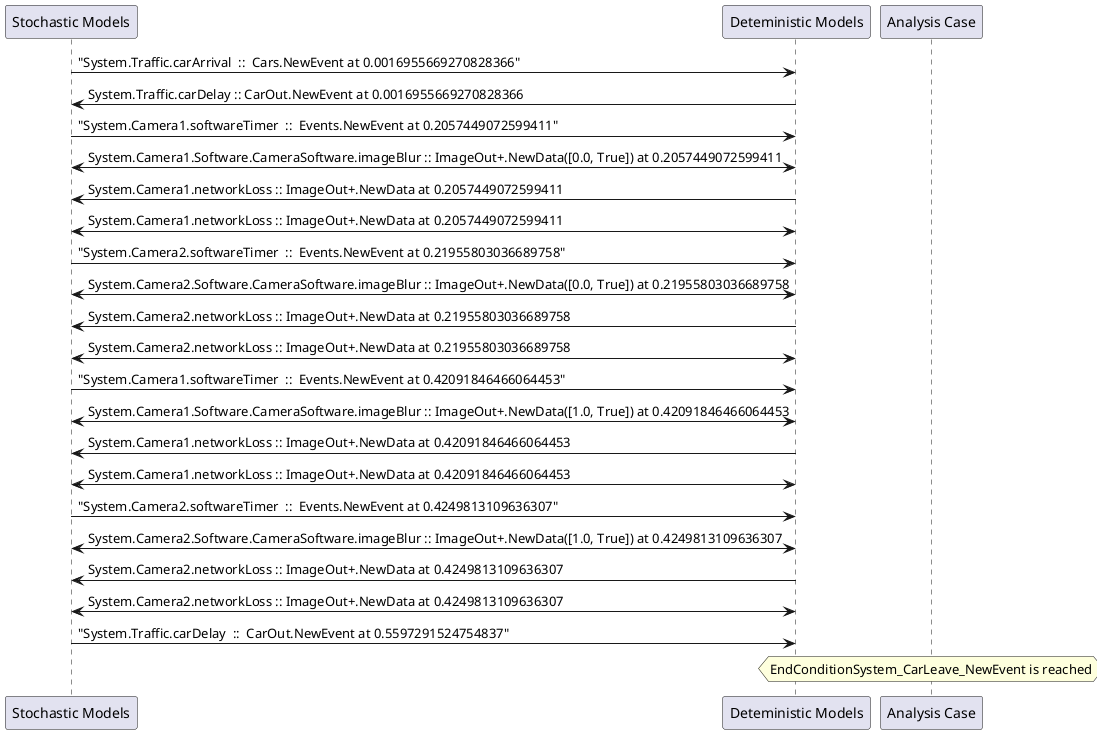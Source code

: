 
	@startuml
	participant "Stochastic Models" as stochmodel
	participant "Deteministic Models" as detmodel
	participant "Analysis Case" as analysis
	{7351_stop} stochmodel -> detmodel : "System.Traffic.carArrival  ::  Cars.NewEvent at 0.0016955669270828366"
{7368_start} detmodel -> stochmodel : System.Traffic.carDelay :: CarOut.NewEvent at 0.0016955669270828366
{7320_stop} stochmodel -> detmodel : "System.Camera1.softwareTimer  ::  Events.NewEvent at 0.2057449072599411"
detmodel <-> stochmodel : System.Camera1.Software.CameraSoftware.imageBlur :: ImageOut+.NewData([0.0, True]) at 0.2057449072599411
detmodel -> stochmodel : System.Camera1.networkLoss :: ImageOut+.NewData at 0.2057449072599411
detmodel <-> stochmodel : System.Camera1.networkLoss :: ImageOut+.NewData at 0.2057449072599411
{7336_stop} stochmodel -> detmodel : "System.Camera2.softwareTimer  ::  Events.NewEvent at 0.21955803036689758"
detmodel <-> stochmodel : System.Camera2.Software.CameraSoftware.imageBlur :: ImageOut+.NewData([0.0, True]) at 0.21955803036689758
detmodel -> stochmodel : System.Camera2.networkLoss :: ImageOut+.NewData at 0.21955803036689758
detmodel <-> stochmodel : System.Camera2.networkLoss :: ImageOut+.NewData at 0.21955803036689758
{7321_stop} stochmodel -> detmodel : "System.Camera1.softwareTimer  ::  Events.NewEvent at 0.42091846466064453"
detmodel <-> stochmodel : System.Camera1.Software.CameraSoftware.imageBlur :: ImageOut+.NewData([1.0, True]) at 0.42091846466064453
detmodel -> stochmodel : System.Camera1.networkLoss :: ImageOut+.NewData at 0.42091846466064453
detmodel <-> stochmodel : System.Camera1.networkLoss :: ImageOut+.NewData at 0.42091846466064453
{7337_stop} stochmodel -> detmodel : "System.Camera2.softwareTimer  ::  Events.NewEvent at 0.4249813109636307"
detmodel <-> stochmodel : System.Camera2.Software.CameraSoftware.imageBlur :: ImageOut+.NewData([1.0, True]) at 0.4249813109636307
detmodel -> stochmodel : System.Camera2.networkLoss :: ImageOut+.NewData at 0.4249813109636307
detmodel <-> stochmodel : System.Camera2.networkLoss :: ImageOut+.NewData at 0.4249813109636307
{7368_stop} stochmodel -> detmodel : "System.Traffic.carDelay  ::  CarOut.NewEvent at 0.5597291524754837"
{7368_start} <-> {7368_stop} : delay
hnote over analysis 
EndConditionSystem_CarLeave_NewEvent is reached
endnote
@enduml